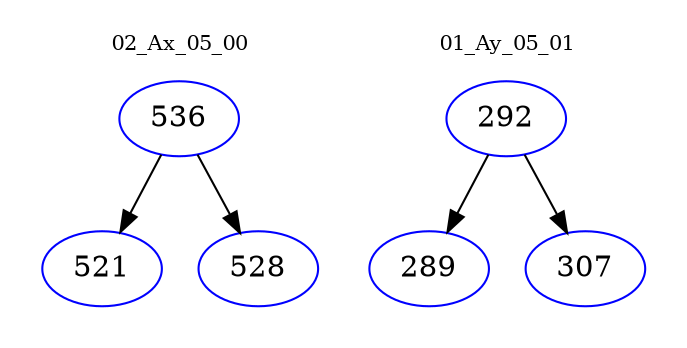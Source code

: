 digraph{
subgraph cluster_0 {
color = white
label = "02_Ax_05_00";
fontsize=10;
T0_536 [label="536", color="blue"]
T0_536 -> T0_521 [color="black"]
T0_521 [label="521", color="blue"]
T0_536 -> T0_528 [color="black"]
T0_528 [label="528", color="blue"]
}
subgraph cluster_1 {
color = white
label = "01_Ay_05_01";
fontsize=10;
T1_292 [label="292", color="blue"]
T1_292 -> T1_289 [color="black"]
T1_289 [label="289", color="blue"]
T1_292 -> T1_307 [color="black"]
T1_307 [label="307", color="blue"]
}
}
